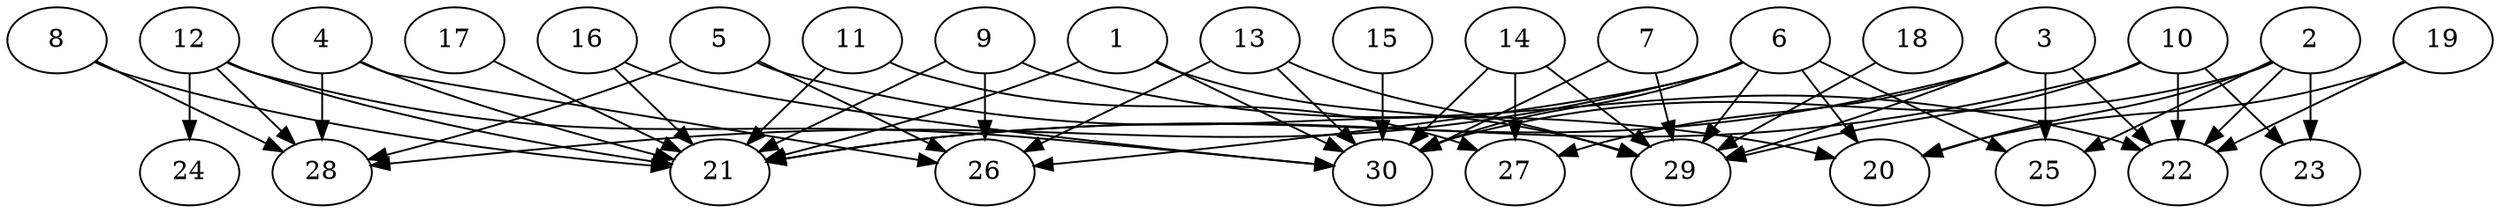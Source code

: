 // DAG automatically generated by daggen at Thu Oct  3 14:04:19 2019
// ./daggen --dot -n 30 --ccr 0.5 --fat 0.9 --regular 0.7 --density 0.5 --mindata 5242880 --maxdata 52428800 
digraph G {
  1 [size="23611392", alpha="0.14", expect_size="11805696"] 
  1 -> 21 [size ="11805696"]
  1 -> 29 [size ="11805696"]
  1 -> 30 [size ="11805696"]
  2 [size="79589376", alpha="0.11", expect_size="39794688"] 
  2 -> 20 [size ="39794688"]
  2 -> 22 [size ="39794688"]
  2 -> 23 [size ="39794688"]
  2 -> 25 [size ="39794688"]
  2 -> 30 [size ="39794688"]
  3 [size="15810560", alpha="0.11", expect_size="7905280"] 
  3 -> 21 [size ="7905280"]
  3 -> 22 [size ="7905280"]
  3 -> 25 [size ="7905280"]
  3 -> 27 [size ="7905280"]
  3 -> 29 [size ="7905280"]
  4 [size="104491008", alpha="0.06", expect_size="52245504"] 
  4 -> 21 [size ="52245504"]
  4 -> 26 [size ="52245504"]
  4 -> 28 [size ="52245504"]
  5 [size="17930240", alpha="0.01", expect_size="8965120"] 
  5 -> 20 [size ="8965120"]
  5 -> 26 [size ="8965120"]
  5 -> 28 [size ="8965120"]
  6 [size="58212352", alpha="0.13", expect_size="29106176"] 
  6 -> 20 [size ="29106176"]
  6 -> 25 [size ="29106176"]
  6 -> 26 [size ="29106176"]
  6 -> 28 [size ="29106176"]
  6 -> 29 [size ="29106176"]
  6 -> 30 [size ="29106176"]
  7 [size="10772480", alpha="0.19", expect_size="5386240"] 
  7 -> 29 [size ="5386240"]
  7 -> 30 [size ="5386240"]
  8 [size="33228800", alpha="0.15", expect_size="16614400"] 
  8 -> 21 [size ="16614400"]
  8 -> 28 [size ="16614400"]
  9 [size="80187392", alpha="0.04", expect_size="40093696"] 
  9 -> 21 [size ="40093696"]
  9 -> 22 [size ="40093696"]
  9 -> 26 [size ="40093696"]
  10 [size="101058560", alpha="0.11", expect_size="50529280"] 
  10 -> 21 [size ="50529280"]
  10 -> 22 [size ="50529280"]
  10 -> 23 [size ="50529280"]
  10 -> 29 [size ="50529280"]
  11 [size="57874432", alpha="0.02", expect_size="28937216"] 
  11 -> 21 [size ="28937216"]
  11 -> 27 [size ="28937216"]
  12 [size="28467200", alpha="0.18", expect_size="14233600"] 
  12 -> 21 [size ="14233600"]
  12 -> 24 [size ="14233600"]
  12 -> 28 [size ="14233600"]
  12 -> 30 [size ="14233600"]
  13 [size="82518016", alpha="0.16", expect_size="41259008"] 
  13 -> 26 [size ="41259008"]
  13 -> 29 [size ="41259008"]
  13 -> 30 [size ="41259008"]
  14 [size="38334464", alpha="0.19", expect_size="19167232"] 
  14 -> 27 [size ="19167232"]
  14 -> 29 [size ="19167232"]
  14 -> 30 [size ="19167232"]
  15 [size="68081664", alpha="0.02", expect_size="34040832"] 
  15 -> 30 [size ="34040832"]
  16 [size="74799104", alpha="0.19", expect_size="37399552"] 
  16 -> 21 [size ="37399552"]
  16 -> 30 [size ="37399552"]
  17 [size="39460864", alpha="0.14", expect_size="19730432"] 
  17 -> 21 [size ="19730432"]
  18 [size="36503552", alpha="0.03", expect_size="18251776"] 
  18 -> 29 [size ="18251776"]
  19 [size="12077056", alpha="0.11", expect_size="6038528"] 
  19 -> 20 [size ="6038528"]
  19 -> 22 [size ="6038528"]
  20 [size="29517824", alpha="0.17", expect_size="14758912"] 
  21 [size="80599040", alpha="0.06", expect_size="40299520"] 
  22 [size="91357184", alpha="0.09", expect_size="45678592"] 
  23 [size="83200000", alpha="0.14", expect_size="41600000"] 
  24 [size="62283776", alpha="0.19", expect_size="31141888"] 
  25 [size="56160256", alpha="0.05", expect_size="28080128"] 
  26 [size="67635200", alpha="0.02", expect_size="33817600"] 
  27 [size="61452288", alpha="0.18", expect_size="30726144"] 
  28 [size="33474560", alpha="0.19", expect_size="16737280"] 
  29 [size="48158720", alpha="0.15", expect_size="24079360"] 
  30 [size="98283520", alpha="0.10", expect_size="49141760"] 
}
